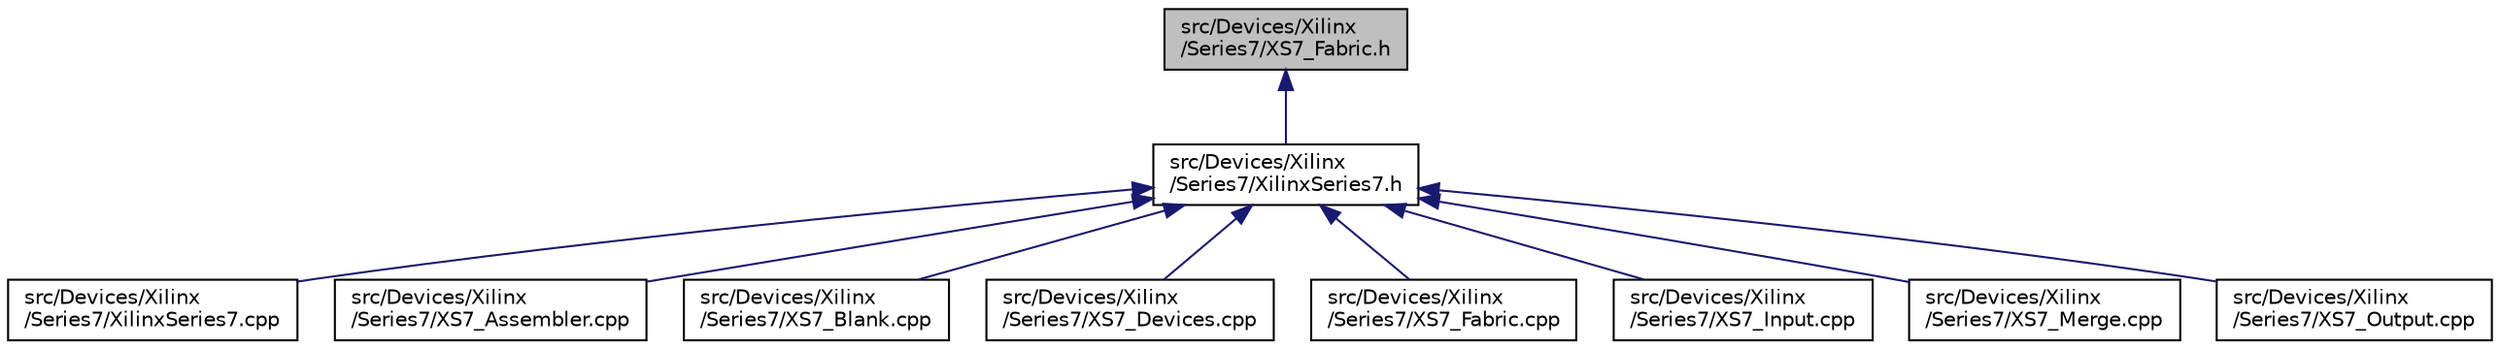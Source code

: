 digraph "src/Devices/Xilinx/Series7/XS7_Fabric.h"
{
 // INTERACTIVE_SVG=YES
 // LATEX_PDF_SIZE
  edge [fontname="Helvetica",fontsize="10",labelfontname="Helvetica",labelfontsize="10"];
  node [fontname="Helvetica",fontsize="10",shape=record];
  Node1 [label="src/Devices/Xilinx\l/Series7/XS7_Fabric.h",height=0.2,width=0.4,color="black", fillcolor="grey75", style="filled", fontcolor="black",tooltip=" "];
  Node1 -> Node2 [dir="back",color="midnightblue",fontsize="10",style="solid",fontname="Helvetica"];
  Node2 [label="src/Devices/Xilinx\l/Series7/XilinxSeries7.h",height=0.2,width=0.4,color="black", fillcolor="white", style="filled",URL="$XilinxSeries7_8h.html",tooltip=" "];
  Node2 -> Node3 [dir="back",color="midnightblue",fontsize="10",style="solid",fontname="Helvetica"];
  Node3 [label="src/Devices/Xilinx\l/Series7/XilinxSeries7.cpp",height=0.2,width=0.4,color="black", fillcolor="white", style="filled",URL="$XilinxSeries7_8cpp.html",tooltip=" "];
  Node2 -> Node4 [dir="back",color="midnightblue",fontsize="10",style="solid",fontname="Helvetica"];
  Node4 [label="src/Devices/Xilinx\l/Series7/XS7_Assembler.cpp",height=0.2,width=0.4,color="black", fillcolor="white", style="filled",URL="$XS7__Assembler_8cpp.html",tooltip=" "];
  Node2 -> Node5 [dir="back",color="midnightblue",fontsize="10",style="solid",fontname="Helvetica"];
  Node5 [label="src/Devices/Xilinx\l/Series7/XS7_Blank.cpp",height=0.2,width=0.4,color="black", fillcolor="white", style="filled",URL="$XS7__Blank_8cpp.html",tooltip=" "];
  Node2 -> Node6 [dir="back",color="midnightblue",fontsize="10",style="solid",fontname="Helvetica"];
  Node6 [label="src/Devices/Xilinx\l/Series7/XS7_Devices.cpp",height=0.2,width=0.4,color="black", fillcolor="white", style="filled",URL="$XS7__Devices_8cpp.html",tooltip=" "];
  Node2 -> Node7 [dir="back",color="midnightblue",fontsize="10",style="solid",fontname="Helvetica"];
  Node7 [label="src/Devices/Xilinx\l/Series7/XS7_Fabric.cpp",height=0.2,width=0.4,color="black", fillcolor="white", style="filled",URL="$XS7__Fabric_8cpp.html",tooltip=" "];
  Node2 -> Node8 [dir="back",color="midnightblue",fontsize="10",style="solid",fontname="Helvetica"];
  Node8 [label="src/Devices/Xilinx\l/Series7/XS7_Input.cpp",height=0.2,width=0.4,color="black", fillcolor="white", style="filled",URL="$XS7__Input_8cpp.html",tooltip=" "];
  Node2 -> Node9 [dir="back",color="midnightblue",fontsize="10",style="solid",fontname="Helvetica"];
  Node9 [label="src/Devices/Xilinx\l/Series7/XS7_Merge.cpp",height=0.2,width=0.4,color="black", fillcolor="white", style="filled",URL="$XS7__Merge_8cpp.html",tooltip=" "];
  Node2 -> Node10 [dir="back",color="midnightblue",fontsize="10",style="solid",fontname="Helvetica"];
  Node10 [label="src/Devices/Xilinx\l/Series7/XS7_Output.cpp",height=0.2,width=0.4,color="black", fillcolor="white", style="filled",URL="$XS7__Output_8cpp.html",tooltip=" "];
}
